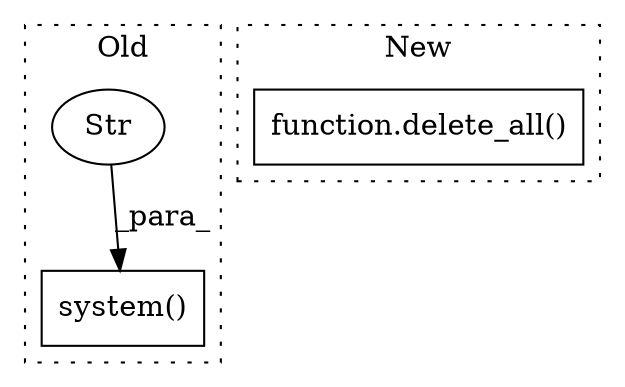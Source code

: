 digraph G {
subgraph cluster0 {
1 [label="system()" a="75" s="1853,1935" l="10,1" shape="box"];
3 [label="Str" a="66" s="1863" l="72" shape="ellipse"];
label = "Old";
style="dotted";
}
subgraph cluster1 {
2 [label="function.delete_all()" a="75" s="2149,2172" l="11,1" shape="box"];
label = "New";
style="dotted";
}
3 -> 1 [label="_para_"];
}